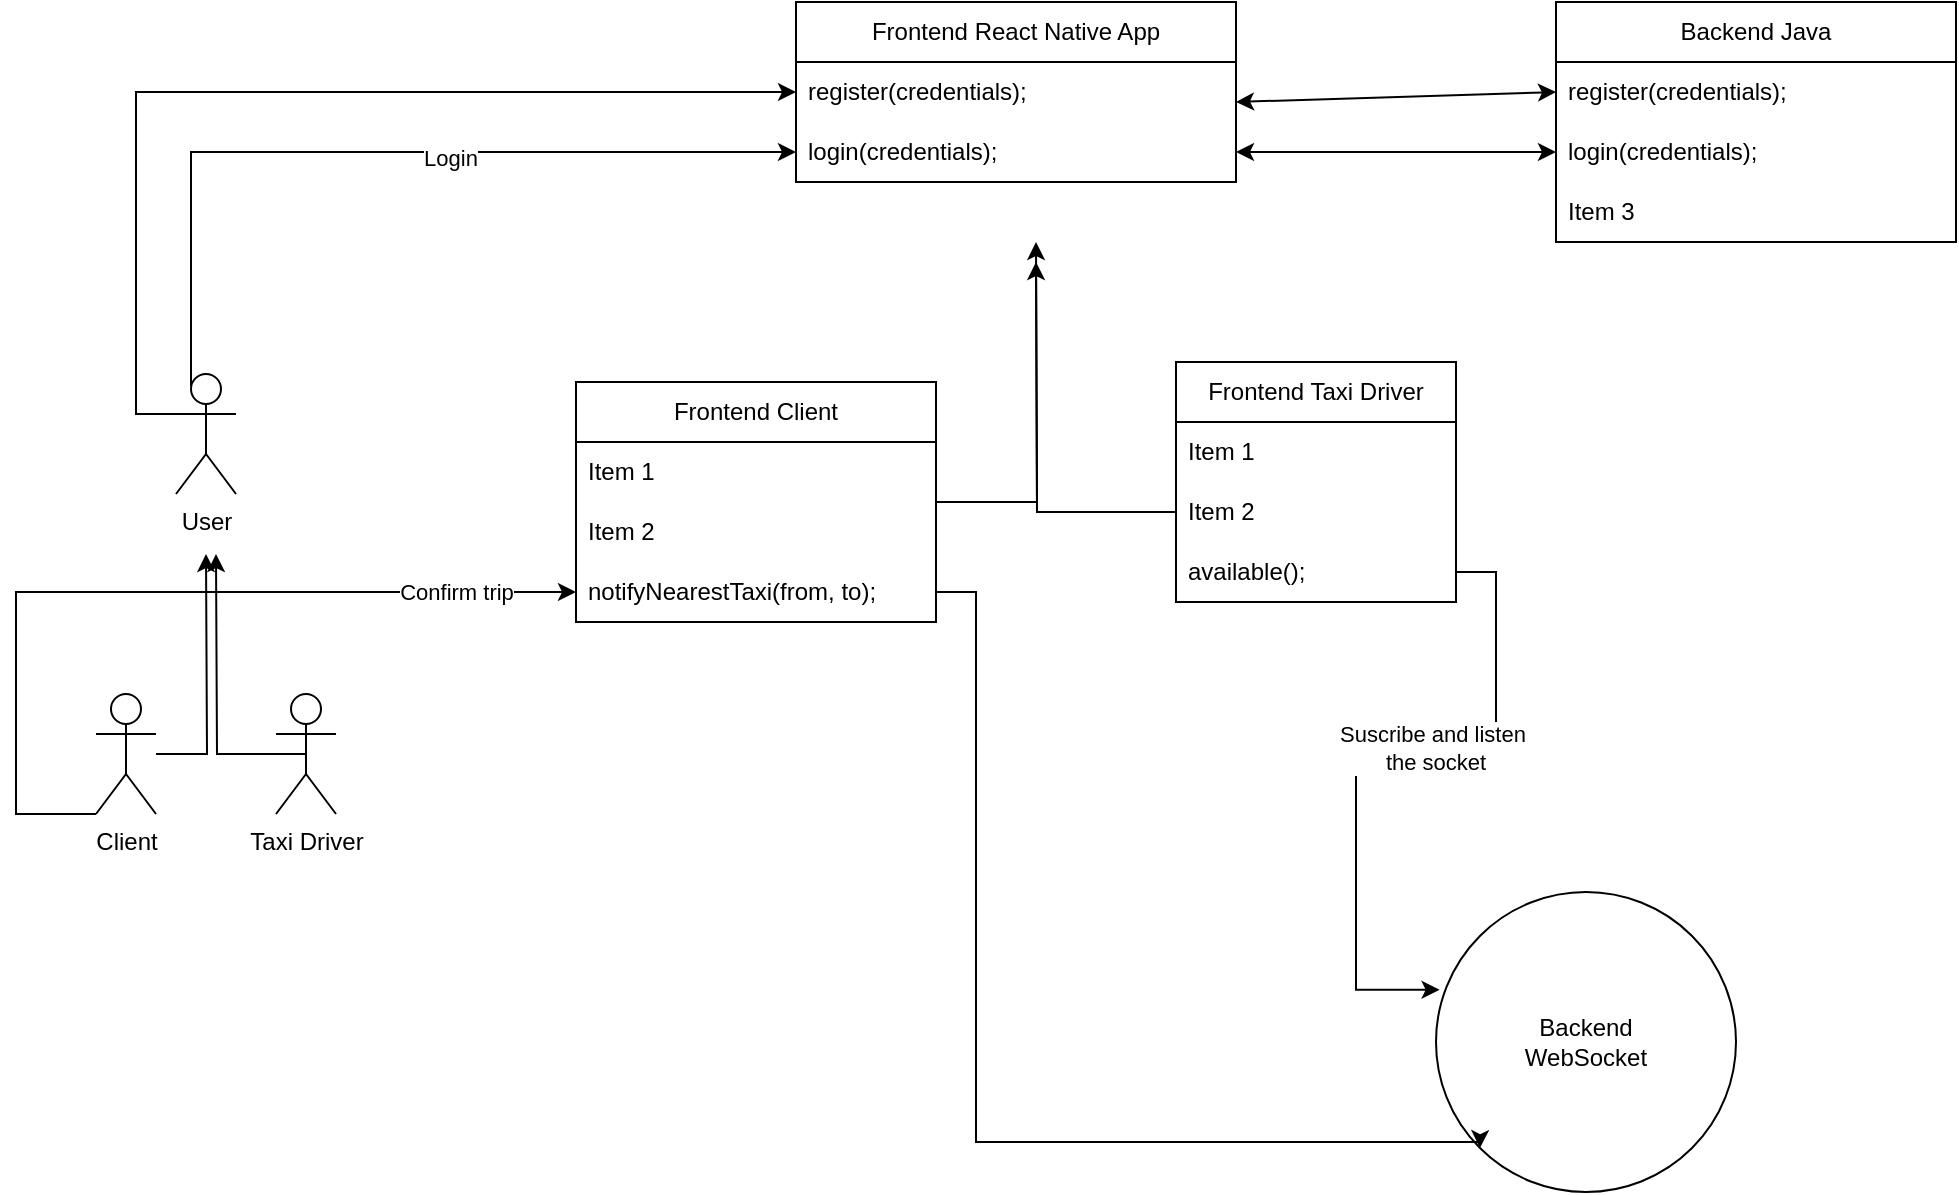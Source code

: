 <mxfile version="21.6.9">
  <diagram name="Page-1" id="N7ZbvidmKyxBIED8WtlB">
    <mxGraphModel dx="2107" dy="761" grid="1" gridSize="10" guides="1" tooltips="1" connect="1" arrows="1" fold="1" page="1" pageScale="1" pageWidth="850" pageHeight="1100" math="0" shadow="0">
      <root>
        <mxCell id="0" />
        <mxCell id="1" parent="0" />
        <mxCell id="3Fi6Z2ed78Z8nwoMzSLT-6" style="edgeStyle=orthogonalEdgeStyle;rounded=0;orthogonalLoop=1;jettySize=auto;html=1;exitX=0;exitY=1;exitDx=0;exitDy=0;exitPerimeter=0;entryX=0;entryY=0.5;entryDx=0;entryDy=0;" edge="1" parent="1" source="3Fi6Z2ed78Z8nwoMzSLT-24" target="3Fi6Z2ed78Z8nwoMzSLT-33">
          <mxGeometry relative="1" as="geometry">
            <mxPoint x="250" y="375" as="targetPoint" />
            <Array as="points">
              <mxPoint x="-140" y="676" />
              <mxPoint x="-140" y="565" />
            </Array>
          </mxGeometry>
        </mxCell>
        <mxCell id="3Fi6Z2ed78Z8nwoMzSLT-7" value="Confirm trip" style="edgeLabel;html=1;align=center;verticalAlign=middle;resizable=0;points=[];" vertex="1" connectable="0" parent="3Fi6Z2ed78Z8nwoMzSLT-6">
          <mxGeometry x="0.016" y="3" relative="1" as="geometry">
            <mxPoint x="152" y="3" as="offset" />
          </mxGeometry>
        </mxCell>
        <mxCell id="3Fi6Z2ed78Z8nwoMzSLT-14" style="edgeStyle=orthogonalEdgeStyle;rounded=0;orthogonalLoop=1;jettySize=auto;html=1;exitX=0.25;exitY=0.1;exitDx=0;exitDy=0;exitPerimeter=0;" edge="1" parent="1" source="3Fi6Z2ed78Z8nwoMzSLT-1" target="3Fi6Z2ed78Z8nwoMzSLT-4">
          <mxGeometry relative="1" as="geometry" />
        </mxCell>
        <mxCell id="3Fi6Z2ed78Z8nwoMzSLT-15" value="Login" style="edgeLabel;html=1;align=center;verticalAlign=middle;resizable=0;points=[];" vertex="1" connectable="0" parent="3Fi6Z2ed78Z8nwoMzSLT-14">
          <mxGeometry x="0.176" y="-3" relative="1" as="geometry">
            <mxPoint as="offset" />
          </mxGeometry>
        </mxCell>
        <mxCell id="3Fi6Z2ed78Z8nwoMzSLT-21" style="edgeStyle=orthogonalEdgeStyle;rounded=0;orthogonalLoop=1;jettySize=auto;html=1;exitX=0;exitY=0.333;exitDx=0;exitDy=0;exitPerimeter=0;" edge="1" parent="1" source="3Fi6Z2ed78Z8nwoMzSLT-1" target="3Fi6Z2ed78Z8nwoMzSLT-5">
          <mxGeometry relative="1" as="geometry" />
        </mxCell>
        <mxCell id="3Fi6Z2ed78Z8nwoMzSLT-1" value="User&lt;br&gt;" style="shape=umlActor;verticalLabelPosition=bottom;verticalAlign=top;html=1;outlineConnect=0;" vertex="1" parent="1">
          <mxGeometry x="-60" y="456" width="30" height="60" as="geometry" />
        </mxCell>
        <mxCell id="3Fi6Z2ed78Z8nwoMzSLT-2" value="Frontend React Native App" style="swimlane;fontStyle=0;childLayout=stackLayout;horizontal=1;startSize=30;horizontalStack=0;resizeParent=1;resizeParentMax=0;resizeLast=0;collapsible=1;marginBottom=0;whiteSpace=wrap;html=1;" vertex="1" parent="1">
          <mxGeometry x="250" y="270" width="220" height="90" as="geometry" />
        </mxCell>
        <mxCell id="3Fi6Z2ed78Z8nwoMzSLT-5" value="register(credentials);" style="text;strokeColor=none;fillColor=none;align=left;verticalAlign=middle;spacingLeft=4;spacingRight=4;overflow=hidden;points=[[0,0.5],[1,0.5]];portConstraint=eastwest;rotatable=0;whiteSpace=wrap;html=1;" vertex="1" parent="3Fi6Z2ed78Z8nwoMzSLT-2">
          <mxGeometry y="30" width="220" height="30" as="geometry" />
        </mxCell>
        <mxCell id="3Fi6Z2ed78Z8nwoMzSLT-4" value="login(credentials);" style="text;strokeColor=none;fillColor=none;align=left;verticalAlign=middle;spacingLeft=4;spacingRight=4;overflow=hidden;points=[[0,0.5],[1,0.5]];portConstraint=eastwest;rotatable=0;whiteSpace=wrap;html=1;" vertex="1" parent="3Fi6Z2ed78Z8nwoMzSLT-2">
          <mxGeometry y="60" width="220" height="30" as="geometry" />
        </mxCell>
        <mxCell id="3Fi6Z2ed78Z8nwoMzSLT-8" value="Backend &lt;br&gt;WebSocket" style="ellipse;whiteSpace=wrap;html=1;aspect=fixed;" vertex="1" parent="1">
          <mxGeometry x="570" y="715" width="150" height="150" as="geometry" />
        </mxCell>
        <mxCell id="3Fi6Z2ed78Z8nwoMzSLT-11" style="edgeStyle=orthogonalEdgeStyle;rounded=0;orthogonalLoop=1;jettySize=auto;html=1;exitX=1;exitY=0.5;exitDx=0;exitDy=0;entryX=0.012;entryY=0.326;entryDx=0;entryDy=0;entryPerimeter=0;" edge="1" parent="1" source="3Fi6Z2ed78Z8nwoMzSLT-37" target="3Fi6Z2ed78Z8nwoMzSLT-8">
          <mxGeometry relative="1" as="geometry">
            <Array as="points">
              <mxPoint x="600" y="555" />
              <mxPoint x="600" y="643" />
              <mxPoint x="530" y="643" />
              <mxPoint x="530" y="764" />
            </Array>
          </mxGeometry>
        </mxCell>
        <mxCell id="3Fi6Z2ed78Z8nwoMzSLT-12" value="Suscribe and listen&lt;br&gt;&amp;nbsp;the socket" style="edgeLabel;html=1;align=center;verticalAlign=middle;resizable=0;points=[];" vertex="1" connectable="0" parent="3Fi6Z2ed78Z8nwoMzSLT-11">
          <mxGeometry x="-0.176" relative="1" as="geometry">
            <mxPoint as="offset" />
          </mxGeometry>
        </mxCell>
        <mxCell id="3Fi6Z2ed78Z8nwoMzSLT-16" value="Backend Java" style="swimlane;fontStyle=0;childLayout=stackLayout;horizontal=1;startSize=30;horizontalStack=0;resizeParent=1;resizeParentMax=0;resizeLast=0;collapsible=1;marginBottom=0;whiteSpace=wrap;html=1;" vertex="1" parent="1">
          <mxGeometry x="630" y="270" width="200" height="120" as="geometry" />
        </mxCell>
        <mxCell id="3Fi6Z2ed78Z8nwoMzSLT-18" value="register(credentials);" style="text;strokeColor=none;fillColor=none;align=left;verticalAlign=middle;spacingLeft=4;spacingRight=4;overflow=hidden;points=[[0,0.5],[1,0.5]];portConstraint=eastwest;rotatable=0;whiteSpace=wrap;html=1;" vertex="1" parent="3Fi6Z2ed78Z8nwoMzSLT-16">
          <mxGeometry y="30" width="200" height="30" as="geometry" />
        </mxCell>
        <mxCell id="3Fi6Z2ed78Z8nwoMzSLT-17" value="login(credentials);" style="text;strokeColor=none;fillColor=none;align=left;verticalAlign=middle;spacingLeft=4;spacingRight=4;overflow=hidden;points=[[0,0.5],[1,0.5]];portConstraint=eastwest;rotatable=0;whiteSpace=wrap;html=1;" vertex="1" parent="3Fi6Z2ed78Z8nwoMzSLT-16">
          <mxGeometry y="60" width="200" height="30" as="geometry" />
        </mxCell>
        <mxCell id="3Fi6Z2ed78Z8nwoMzSLT-19" value="Item 3" style="text;strokeColor=none;fillColor=none;align=left;verticalAlign=middle;spacingLeft=4;spacingRight=4;overflow=hidden;points=[[0,0.5],[1,0.5]];portConstraint=eastwest;rotatable=0;whiteSpace=wrap;html=1;" vertex="1" parent="3Fi6Z2ed78Z8nwoMzSLT-16">
          <mxGeometry y="90" width="200" height="30" as="geometry" />
        </mxCell>
        <mxCell id="3Fi6Z2ed78Z8nwoMzSLT-20" value="" style="endArrow=classic;startArrow=classic;html=1;rounded=0;entryX=0;entryY=0.5;entryDx=0;entryDy=0;" edge="1" parent="1" target="3Fi6Z2ed78Z8nwoMzSLT-18">
          <mxGeometry width="50" height="50" relative="1" as="geometry">
            <mxPoint x="470" y="320" as="sourcePoint" />
            <mxPoint x="590" y="320" as="targetPoint" />
          </mxGeometry>
        </mxCell>
        <mxCell id="3Fi6Z2ed78Z8nwoMzSLT-22" value="" style="endArrow=classic;startArrow=classic;html=1;rounded=0;entryX=0;entryY=0.5;entryDx=0;entryDy=0;" edge="1" parent="1" target="3Fi6Z2ed78Z8nwoMzSLT-17">
          <mxGeometry width="50" height="50" relative="1" as="geometry">
            <mxPoint x="470" y="345" as="sourcePoint" />
            <mxPoint x="630" y="340" as="targetPoint" />
          </mxGeometry>
        </mxCell>
        <mxCell id="3Fi6Z2ed78Z8nwoMzSLT-25" style="edgeStyle=orthogonalEdgeStyle;rounded=0;orthogonalLoop=1;jettySize=auto;html=1;" edge="1" parent="1" source="3Fi6Z2ed78Z8nwoMzSLT-24">
          <mxGeometry relative="1" as="geometry">
            <mxPoint x="-45" y="546" as="targetPoint" />
          </mxGeometry>
        </mxCell>
        <mxCell id="3Fi6Z2ed78Z8nwoMzSLT-24" value="Client" style="shape=umlActor;verticalLabelPosition=bottom;verticalAlign=top;html=1;outlineConnect=0;" vertex="1" parent="1">
          <mxGeometry x="-100" y="616" width="30" height="60" as="geometry" />
        </mxCell>
        <mxCell id="3Fi6Z2ed78Z8nwoMzSLT-28" style="edgeStyle=orthogonalEdgeStyle;rounded=0;orthogonalLoop=1;jettySize=auto;html=1;exitX=0.5;exitY=0.5;exitDx=0;exitDy=0;exitPerimeter=0;" edge="1" parent="1" source="3Fi6Z2ed78Z8nwoMzSLT-26">
          <mxGeometry relative="1" as="geometry">
            <mxPoint x="-40" y="546" as="targetPoint" />
          </mxGeometry>
        </mxCell>
        <mxCell id="3Fi6Z2ed78Z8nwoMzSLT-26" value="Taxi Driver" style="shape=umlActor;verticalLabelPosition=bottom;verticalAlign=top;html=1;outlineConnect=0;" vertex="1" parent="1">
          <mxGeometry x="-10" y="616" width="30" height="60" as="geometry" />
        </mxCell>
        <mxCell id="3Fi6Z2ed78Z8nwoMzSLT-40" style="edgeStyle=orthogonalEdgeStyle;rounded=0;orthogonalLoop=1;jettySize=auto;html=1;" edge="1" parent="1" source="3Fi6Z2ed78Z8nwoMzSLT-30">
          <mxGeometry relative="1" as="geometry">
            <mxPoint x="370" y="400" as="targetPoint" />
          </mxGeometry>
        </mxCell>
        <mxCell id="3Fi6Z2ed78Z8nwoMzSLT-30" value="Frontend Client" style="swimlane;fontStyle=0;childLayout=stackLayout;horizontal=1;startSize=30;horizontalStack=0;resizeParent=1;resizeParentMax=0;resizeLast=0;collapsible=1;marginBottom=0;whiteSpace=wrap;html=1;" vertex="1" parent="1">
          <mxGeometry x="140" y="460" width="180" height="120" as="geometry" />
        </mxCell>
        <mxCell id="3Fi6Z2ed78Z8nwoMzSLT-31" value="Item 1" style="text;strokeColor=none;fillColor=none;align=left;verticalAlign=middle;spacingLeft=4;spacingRight=4;overflow=hidden;points=[[0,0.5],[1,0.5]];portConstraint=eastwest;rotatable=0;whiteSpace=wrap;html=1;" vertex="1" parent="3Fi6Z2ed78Z8nwoMzSLT-30">
          <mxGeometry y="30" width="180" height="30" as="geometry" />
        </mxCell>
        <mxCell id="3Fi6Z2ed78Z8nwoMzSLT-32" value="Item 2" style="text;strokeColor=none;fillColor=none;align=left;verticalAlign=middle;spacingLeft=4;spacingRight=4;overflow=hidden;points=[[0,0.5],[1,0.5]];portConstraint=eastwest;rotatable=0;whiteSpace=wrap;html=1;" vertex="1" parent="3Fi6Z2ed78Z8nwoMzSLT-30">
          <mxGeometry y="60" width="180" height="30" as="geometry" />
        </mxCell>
        <mxCell id="3Fi6Z2ed78Z8nwoMzSLT-33" value="notifyNearestTaxi(from, to);" style="text;strokeColor=none;fillColor=none;align=left;verticalAlign=middle;spacingLeft=4;spacingRight=4;overflow=hidden;points=[[0,0.5],[1,0.5]];portConstraint=eastwest;rotatable=0;whiteSpace=wrap;html=1;" vertex="1" parent="3Fi6Z2ed78Z8nwoMzSLT-30">
          <mxGeometry y="90" width="180" height="30" as="geometry" />
        </mxCell>
        <mxCell id="3Fi6Z2ed78Z8nwoMzSLT-34" value="Frontend Taxi Driver" style="swimlane;fontStyle=0;childLayout=stackLayout;horizontal=1;startSize=30;horizontalStack=0;resizeParent=1;resizeParentMax=0;resizeLast=0;collapsible=1;marginBottom=0;whiteSpace=wrap;html=1;" vertex="1" parent="1">
          <mxGeometry x="440" y="450" width="140" height="120" as="geometry" />
        </mxCell>
        <mxCell id="3Fi6Z2ed78Z8nwoMzSLT-35" value="Item 1" style="text;strokeColor=none;fillColor=none;align=left;verticalAlign=middle;spacingLeft=4;spacingRight=4;overflow=hidden;points=[[0,0.5],[1,0.5]];portConstraint=eastwest;rotatable=0;whiteSpace=wrap;html=1;" vertex="1" parent="3Fi6Z2ed78Z8nwoMzSLT-34">
          <mxGeometry y="30" width="140" height="30" as="geometry" />
        </mxCell>
        <mxCell id="3Fi6Z2ed78Z8nwoMzSLT-42" style="edgeStyle=orthogonalEdgeStyle;rounded=0;orthogonalLoop=1;jettySize=auto;html=1;exitX=0;exitY=0.5;exitDx=0;exitDy=0;" edge="1" parent="3Fi6Z2ed78Z8nwoMzSLT-34" source="3Fi6Z2ed78Z8nwoMzSLT-36">
          <mxGeometry relative="1" as="geometry">
            <mxPoint x="-70" y="-60" as="targetPoint" />
          </mxGeometry>
        </mxCell>
        <mxCell id="3Fi6Z2ed78Z8nwoMzSLT-36" value="Item 2" style="text;strokeColor=none;fillColor=none;align=left;verticalAlign=middle;spacingLeft=4;spacingRight=4;overflow=hidden;points=[[0,0.5],[1,0.5]];portConstraint=eastwest;rotatable=0;whiteSpace=wrap;html=1;" vertex="1" parent="3Fi6Z2ed78Z8nwoMzSLT-34">
          <mxGeometry y="60" width="140" height="30" as="geometry" />
        </mxCell>
        <mxCell id="3Fi6Z2ed78Z8nwoMzSLT-37" value="available();" style="text;strokeColor=none;fillColor=none;align=left;verticalAlign=middle;spacingLeft=4;spacingRight=4;overflow=hidden;points=[[0,0.5],[1,0.5]];portConstraint=eastwest;rotatable=0;whiteSpace=wrap;html=1;" vertex="1" parent="3Fi6Z2ed78Z8nwoMzSLT-34">
          <mxGeometry y="90" width="140" height="30" as="geometry" />
        </mxCell>
        <mxCell id="3Fi6Z2ed78Z8nwoMzSLT-43" style="edgeStyle=orthogonalEdgeStyle;rounded=0;orthogonalLoop=1;jettySize=auto;html=1;exitX=1;exitY=0.5;exitDx=0;exitDy=0;entryX=0;entryY=1;entryDx=0;entryDy=0;" edge="1" parent="1" source="3Fi6Z2ed78Z8nwoMzSLT-33" target="3Fi6Z2ed78Z8nwoMzSLT-8">
          <mxGeometry relative="1" as="geometry">
            <Array as="points">
              <mxPoint x="340" y="565" />
              <mxPoint x="340" y="840" />
              <mxPoint x="592" y="840" />
            </Array>
          </mxGeometry>
        </mxCell>
        <mxCell id="3Fi6Z2ed78Z8nwoMzSLT-44" value="&lt;br&gt;" style="edgeLabel;html=1;align=center;verticalAlign=middle;resizable=0;points=[];" vertex="1" connectable="0" parent="3Fi6Z2ed78Z8nwoMzSLT-43">
          <mxGeometry x="0.397" y="2" relative="1" as="geometry">
            <mxPoint x="-1" as="offset" />
          </mxGeometry>
        </mxCell>
      </root>
    </mxGraphModel>
  </diagram>
</mxfile>
